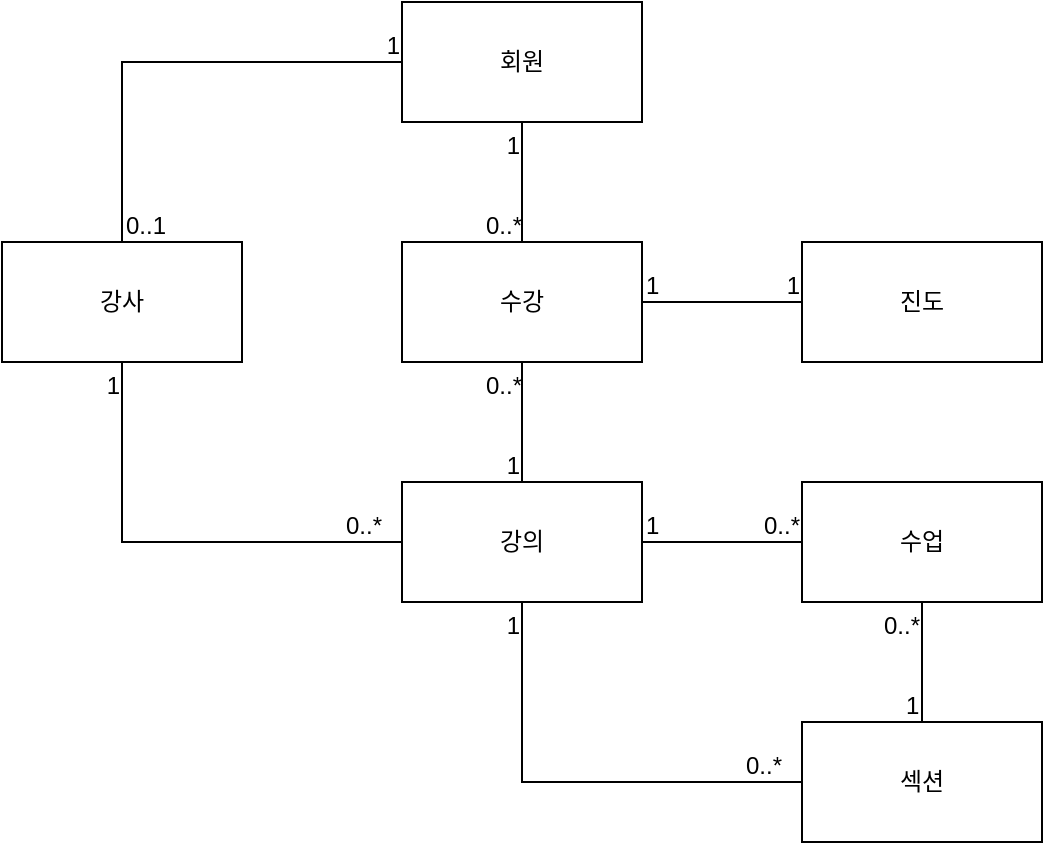 <mxfile version="28.2.5">
  <diagram name="페이지-1" id="XE_tyALAl-7H4aKWibj_">
    <mxGraphModel dx="759" dy="450" grid="1" gridSize="10" guides="1" tooltips="1" connect="1" arrows="1" fold="1" page="1" pageScale="1" pageWidth="827" pageHeight="1169" math="0" shadow="0">
      <root>
        <mxCell id="0" />
        <mxCell id="1" parent="0" />
        <mxCell id="vNf8ehBRJnQi6-sZURo6-1" value="회원" style="rounded=0;whiteSpace=wrap;html=1;" vertex="1" parent="1">
          <mxGeometry x="280" y="40" width="120" height="60" as="geometry" />
        </mxCell>
        <mxCell id="vNf8ehBRJnQi6-sZURo6-2" value="강사" style="rounded=0;whiteSpace=wrap;html=1;" vertex="1" parent="1">
          <mxGeometry x="80" y="160" width="120" height="60" as="geometry" />
        </mxCell>
        <mxCell id="vNf8ehBRJnQi6-sZURo6-3" value="수강" style="rounded=0;whiteSpace=wrap;html=1;" vertex="1" parent="1">
          <mxGeometry x="280" y="160" width="120" height="60" as="geometry" />
        </mxCell>
        <mxCell id="vNf8ehBRJnQi6-sZURo6-4" value="진도" style="rounded=0;whiteSpace=wrap;html=1;" vertex="1" parent="1">
          <mxGeometry x="480" y="160" width="120" height="60" as="geometry" />
        </mxCell>
        <mxCell id="vNf8ehBRJnQi6-sZURo6-5" value="강의" style="rounded=0;whiteSpace=wrap;html=1;" vertex="1" parent="1">
          <mxGeometry x="280" y="280" width="120" height="60" as="geometry" />
        </mxCell>
        <mxCell id="vNf8ehBRJnQi6-sZURo6-6" value="수업" style="rounded=0;whiteSpace=wrap;html=1;" vertex="1" parent="1">
          <mxGeometry x="480" y="280" width="120" height="60" as="geometry" />
        </mxCell>
        <mxCell id="vNf8ehBRJnQi6-sZURo6-7" value="섹션" style="rounded=0;whiteSpace=wrap;html=1;" vertex="1" parent="1">
          <mxGeometry x="480" y="400" width="120" height="60" as="geometry" />
        </mxCell>
        <mxCell id="vNf8ehBRJnQi6-sZURo6-18" value="" style="endArrow=none;html=1;rounded=0;fontSize=12;startSize=8;endSize=8;entryX=0;entryY=0.5;entryDx=0;entryDy=0;exitX=0.5;exitY=0;exitDx=0;exitDy=0;edgeStyle=orthogonalEdgeStyle;" edge="1" parent="1" source="vNf8ehBRJnQi6-sZURo6-2" target="vNf8ehBRJnQi6-sZURo6-1">
          <mxGeometry relative="1" as="geometry">
            <mxPoint x="70" y="60" as="sourcePoint" />
            <mxPoint x="230" y="60" as="targetPoint" />
          </mxGeometry>
        </mxCell>
        <mxCell id="vNf8ehBRJnQi6-sZURo6-19" value="0..1" style="resizable=0;html=1;whiteSpace=wrap;align=left;verticalAlign=bottom;" connectable="0" vertex="1" parent="vNf8ehBRJnQi6-sZURo6-18">
          <mxGeometry x="-1" relative="1" as="geometry" />
        </mxCell>
        <mxCell id="vNf8ehBRJnQi6-sZURo6-20" value="1" style="resizable=0;html=1;whiteSpace=wrap;align=right;verticalAlign=bottom;" connectable="0" vertex="1" parent="vNf8ehBRJnQi6-sZURo6-18">
          <mxGeometry x="1" relative="1" as="geometry" />
        </mxCell>
        <mxCell id="vNf8ehBRJnQi6-sZURo6-21" value="" style="endArrow=none;html=1;rounded=0;fontSize=12;startSize=8;endSize=8;entryX=0.5;entryY=1;entryDx=0;entryDy=0;exitX=0;exitY=0.5;exitDx=0;exitDy=0;edgeStyle=orthogonalEdgeStyle;" edge="1" parent="1" source="vNf8ehBRJnQi6-sZURo6-5" target="vNf8ehBRJnQi6-sZURo6-2">
          <mxGeometry relative="1" as="geometry">
            <mxPoint x="120" y="270" as="sourcePoint" />
            <mxPoint x="260" y="180" as="targetPoint" />
          </mxGeometry>
        </mxCell>
        <mxCell id="vNf8ehBRJnQi6-sZURo6-22" value="0..*" style="resizable=0;html=1;whiteSpace=wrap;align=left;verticalAlign=bottom;" connectable="0" vertex="1" parent="vNf8ehBRJnQi6-sZURo6-21">
          <mxGeometry x="-1" relative="1" as="geometry">
            <mxPoint x="-30" as="offset" />
          </mxGeometry>
        </mxCell>
        <mxCell id="vNf8ehBRJnQi6-sZURo6-23" value="1" style="resizable=0;html=1;whiteSpace=wrap;align=right;verticalAlign=bottom;" connectable="0" vertex="1" parent="vNf8ehBRJnQi6-sZURo6-21">
          <mxGeometry x="1" relative="1" as="geometry">
            <mxPoint y="20" as="offset" />
          </mxGeometry>
        </mxCell>
        <mxCell id="vNf8ehBRJnQi6-sZURo6-24" value="" style="endArrow=none;html=1;rounded=0;fontSize=12;startSize=8;endSize=8;entryX=0.5;entryY=1;entryDx=0;entryDy=0;exitX=0;exitY=0.5;exitDx=0;exitDy=0;edgeStyle=orthogonalEdgeStyle;" edge="1" parent="1" source="vNf8ehBRJnQi6-sZURo6-7" target="vNf8ehBRJnQi6-sZURo6-5">
          <mxGeometry relative="1" as="geometry">
            <mxPoint x="440" y="440" as="sourcePoint" />
            <mxPoint x="300" y="350" as="targetPoint" />
          </mxGeometry>
        </mxCell>
        <mxCell id="vNf8ehBRJnQi6-sZURo6-25" value="0..*" style="resizable=0;html=1;whiteSpace=wrap;align=left;verticalAlign=bottom;" connectable="0" vertex="1" parent="vNf8ehBRJnQi6-sZURo6-24">
          <mxGeometry x="-1" relative="1" as="geometry">
            <mxPoint x="-30" as="offset" />
          </mxGeometry>
        </mxCell>
        <mxCell id="vNf8ehBRJnQi6-sZURo6-26" value="1" style="resizable=0;html=1;whiteSpace=wrap;align=right;verticalAlign=bottom;" connectable="0" vertex="1" parent="vNf8ehBRJnQi6-sZURo6-24">
          <mxGeometry x="1" relative="1" as="geometry">
            <mxPoint y="20" as="offset" />
          </mxGeometry>
        </mxCell>
        <mxCell id="vNf8ehBRJnQi6-sZURo6-27" value="" style="endArrow=none;html=1;rounded=0;fontSize=12;startSize=8;endSize=8;entryX=0.5;entryY=1;entryDx=0;entryDy=0;exitX=0.5;exitY=0;exitDx=0;exitDy=0;" edge="1" parent="1" source="vNf8ehBRJnQi6-sZURo6-3" target="vNf8ehBRJnQi6-sZURo6-1">
          <mxGeometry relative="1" as="geometry">
            <mxPoint x="290" y="240" as="sourcePoint" />
            <mxPoint x="290" y="80" as="targetPoint" />
          </mxGeometry>
        </mxCell>
        <mxCell id="vNf8ehBRJnQi6-sZURo6-28" value="0..*" style="resizable=0;html=1;whiteSpace=wrap;align=left;verticalAlign=bottom;" connectable="0" vertex="1" parent="vNf8ehBRJnQi6-sZURo6-27">
          <mxGeometry x="-1" relative="1" as="geometry">
            <mxPoint x="-20" as="offset" />
          </mxGeometry>
        </mxCell>
        <mxCell id="vNf8ehBRJnQi6-sZURo6-29" value="1" style="resizable=0;html=1;whiteSpace=wrap;align=right;verticalAlign=bottom;" connectable="0" vertex="1" parent="vNf8ehBRJnQi6-sZURo6-27">
          <mxGeometry x="1" relative="1" as="geometry">
            <mxPoint y="20" as="offset" />
          </mxGeometry>
        </mxCell>
        <mxCell id="vNf8ehBRJnQi6-sZURo6-30" value="" style="endArrow=none;html=1;rounded=0;fontSize=12;startSize=8;endSize=8;entryX=0.5;entryY=0;entryDx=0;entryDy=0;exitX=0.5;exitY=1;exitDx=0;exitDy=0;" edge="1" parent="1" source="vNf8ehBRJnQi6-sZURo6-3" target="vNf8ehBRJnQi6-sZURo6-5">
          <mxGeometry relative="1" as="geometry">
            <mxPoint x="350" y="170" as="sourcePoint" />
            <mxPoint x="350" y="110" as="targetPoint" />
          </mxGeometry>
        </mxCell>
        <mxCell id="vNf8ehBRJnQi6-sZURo6-31" value="0..*" style="resizable=0;html=1;whiteSpace=wrap;align=left;verticalAlign=bottom;" connectable="0" vertex="1" parent="vNf8ehBRJnQi6-sZURo6-30">
          <mxGeometry x="-1" relative="1" as="geometry">
            <mxPoint x="-20" y="20" as="offset" />
          </mxGeometry>
        </mxCell>
        <mxCell id="vNf8ehBRJnQi6-sZURo6-32" value="1" style="resizable=0;html=1;whiteSpace=wrap;align=right;verticalAlign=bottom;" connectable="0" vertex="1" parent="vNf8ehBRJnQi6-sZURo6-30">
          <mxGeometry x="1" relative="1" as="geometry">
            <mxPoint as="offset" />
          </mxGeometry>
        </mxCell>
        <mxCell id="vNf8ehBRJnQi6-sZURo6-33" value="" style="endArrow=none;html=1;rounded=0;fontSize=12;startSize=8;endSize=8;entryX=0;entryY=0.5;entryDx=0;entryDy=0;exitX=1;exitY=0.5;exitDx=0;exitDy=0;" edge="1" parent="1" source="vNf8ehBRJnQi6-sZURo6-3" target="vNf8ehBRJnQi6-sZURo6-4">
          <mxGeometry relative="1" as="geometry">
            <mxPoint x="350" y="230" as="sourcePoint" />
            <mxPoint x="350" y="290" as="targetPoint" />
          </mxGeometry>
        </mxCell>
        <mxCell id="vNf8ehBRJnQi6-sZURo6-34" value="1" style="resizable=0;html=1;whiteSpace=wrap;align=left;verticalAlign=bottom;" connectable="0" vertex="1" parent="vNf8ehBRJnQi6-sZURo6-33">
          <mxGeometry x="-1" relative="1" as="geometry">
            <mxPoint as="offset" />
          </mxGeometry>
        </mxCell>
        <mxCell id="vNf8ehBRJnQi6-sZURo6-35" value="1" style="resizable=0;html=1;whiteSpace=wrap;align=right;verticalAlign=bottom;" connectable="0" vertex="1" parent="vNf8ehBRJnQi6-sZURo6-33">
          <mxGeometry x="1" relative="1" as="geometry">
            <mxPoint as="offset" />
          </mxGeometry>
        </mxCell>
        <mxCell id="vNf8ehBRJnQi6-sZURo6-36" value="" style="endArrow=none;html=1;rounded=0;fontSize=12;startSize=8;endSize=8;entryX=0;entryY=0.5;entryDx=0;entryDy=0;exitX=1;exitY=0.5;exitDx=0;exitDy=0;" edge="1" parent="1" source="vNf8ehBRJnQi6-sZURo6-5" target="vNf8ehBRJnQi6-sZURo6-6">
          <mxGeometry relative="1" as="geometry">
            <mxPoint x="410" y="200" as="sourcePoint" />
            <mxPoint x="490" y="200" as="targetPoint" />
          </mxGeometry>
        </mxCell>
        <mxCell id="vNf8ehBRJnQi6-sZURo6-37" value="1" style="resizable=0;html=1;whiteSpace=wrap;align=left;verticalAlign=bottom;" connectable="0" vertex="1" parent="vNf8ehBRJnQi6-sZURo6-36">
          <mxGeometry x="-1" relative="1" as="geometry">
            <mxPoint as="offset" />
          </mxGeometry>
        </mxCell>
        <mxCell id="vNf8ehBRJnQi6-sZURo6-38" value="0..*" style="resizable=0;html=1;whiteSpace=wrap;align=right;verticalAlign=bottom;" connectable="0" vertex="1" parent="vNf8ehBRJnQi6-sZURo6-36">
          <mxGeometry x="1" relative="1" as="geometry">
            <mxPoint as="offset" />
          </mxGeometry>
        </mxCell>
        <mxCell id="vNf8ehBRJnQi6-sZURo6-39" value="" style="endArrow=none;html=1;rounded=0;fontSize=12;startSize=8;endSize=8;entryX=0.5;entryY=1;entryDx=0;entryDy=0;exitX=0.5;exitY=0;exitDx=0;exitDy=0;" edge="1" parent="1" source="vNf8ehBRJnQi6-sZURo6-7" target="vNf8ehBRJnQi6-sZURo6-6">
          <mxGeometry relative="1" as="geometry">
            <mxPoint x="400" y="360" as="sourcePoint" />
            <mxPoint x="480" y="360" as="targetPoint" />
          </mxGeometry>
        </mxCell>
        <mxCell id="vNf8ehBRJnQi6-sZURo6-40" value="1" style="resizable=0;html=1;whiteSpace=wrap;align=left;verticalAlign=bottom;" connectable="0" vertex="1" parent="vNf8ehBRJnQi6-sZURo6-39">
          <mxGeometry x="-1" relative="1" as="geometry">
            <mxPoint x="-10" as="offset" />
          </mxGeometry>
        </mxCell>
        <mxCell id="vNf8ehBRJnQi6-sZURo6-41" value="0..*" style="resizable=0;html=1;whiteSpace=wrap;align=right;verticalAlign=bottom;" connectable="0" vertex="1" parent="vNf8ehBRJnQi6-sZURo6-39">
          <mxGeometry x="1" relative="1" as="geometry">
            <mxPoint y="20" as="offset" />
          </mxGeometry>
        </mxCell>
      </root>
    </mxGraphModel>
  </diagram>
</mxfile>
